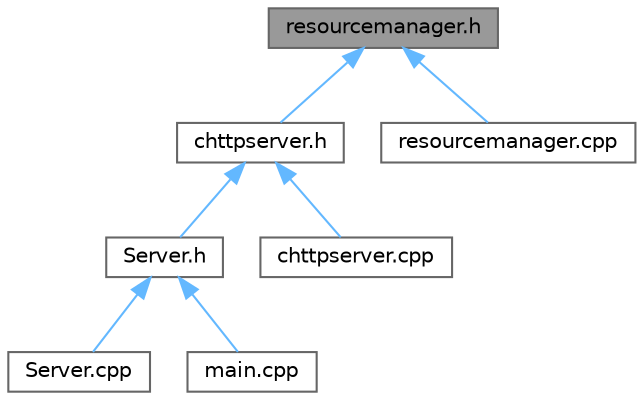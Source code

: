 digraph "resourcemanager.h"
{
 // LATEX_PDF_SIZE
  bgcolor="transparent";
  edge [fontname=Helvetica,fontsize=10,labelfontname=Helvetica,labelfontsize=10];
  node [fontname=Helvetica,fontsize=10,shape=box,height=0.2,width=0.4];
  Node1 [id="Node000001",label="resourcemanager.h",height=0.2,width=0.4,color="gray40", fillcolor="grey60", style="filled", fontcolor="black",tooltip=" "];
  Node1 -> Node2 [id="edge1_Node000001_Node000002",dir="back",color="steelblue1",style="solid",tooltip=" "];
  Node2 [id="Node000002",label="chttpserver.h",height=0.2,width=0.4,color="grey40", fillcolor="white", style="filled",URL="$chttpserver_8h.html",tooltip=" "];
  Node2 -> Node3 [id="edge2_Node000002_Node000003",dir="back",color="steelblue1",style="solid",tooltip=" "];
  Node3 [id="Node000003",label="Server.h",height=0.2,width=0.4,color="grey40", fillcolor="white", style="filled",URL="$_server_8h.html",tooltip="HTTP 服务器主类头文件，定义了 Server 类的接口。"];
  Node3 -> Node4 [id="edge3_Node000003_Node000004",dir="back",color="steelblue1",style="solid",tooltip=" "];
  Node4 [id="Node000004",label="Server.cpp",height=0.2,width=0.4,color="grey40", fillcolor="white", style="filled",URL="$_server_8cpp.html",tooltip="HTTP 服务器核心实现，处理请求路由、数据库操作及业务逻辑。"];
  Node3 -> Node5 [id="edge4_Node000003_Node000005",dir="back",color="steelblue1",style="solid",tooltip=" "];
  Node5 [id="Node000005",label="main.cpp",height=0.2,width=0.4,color="grey40", fillcolor="white", style="filled",URL="$_ku_gou_server_2main_8cpp.html",tooltip="程序入口点，负责初始化并启动单实例服务器。"];
  Node2 -> Node6 [id="edge5_Node000002_Node000006",dir="back",color="steelblue1",style="solid",tooltip=" "];
  Node6 [id="Node000006",label="chttpserver.cpp",height=0.2,width=0.4,color="grey40", fillcolor="white", style="filled",URL="$chttpserver_8cpp.html",tooltip=" "];
  Node1 -> Node7 [id="edge6_Node000001_Node000007",dir="back",color="steelblue1",style="solid",tooltip=" "];
  Node7 [id="Node000007",label="resourcemanager.cpp",height=0.2,width=0.4,color="grey40", fillcolor="white", style="filled",URL="$resourcemanager_8cpp.html",tooltip=" "];
}
